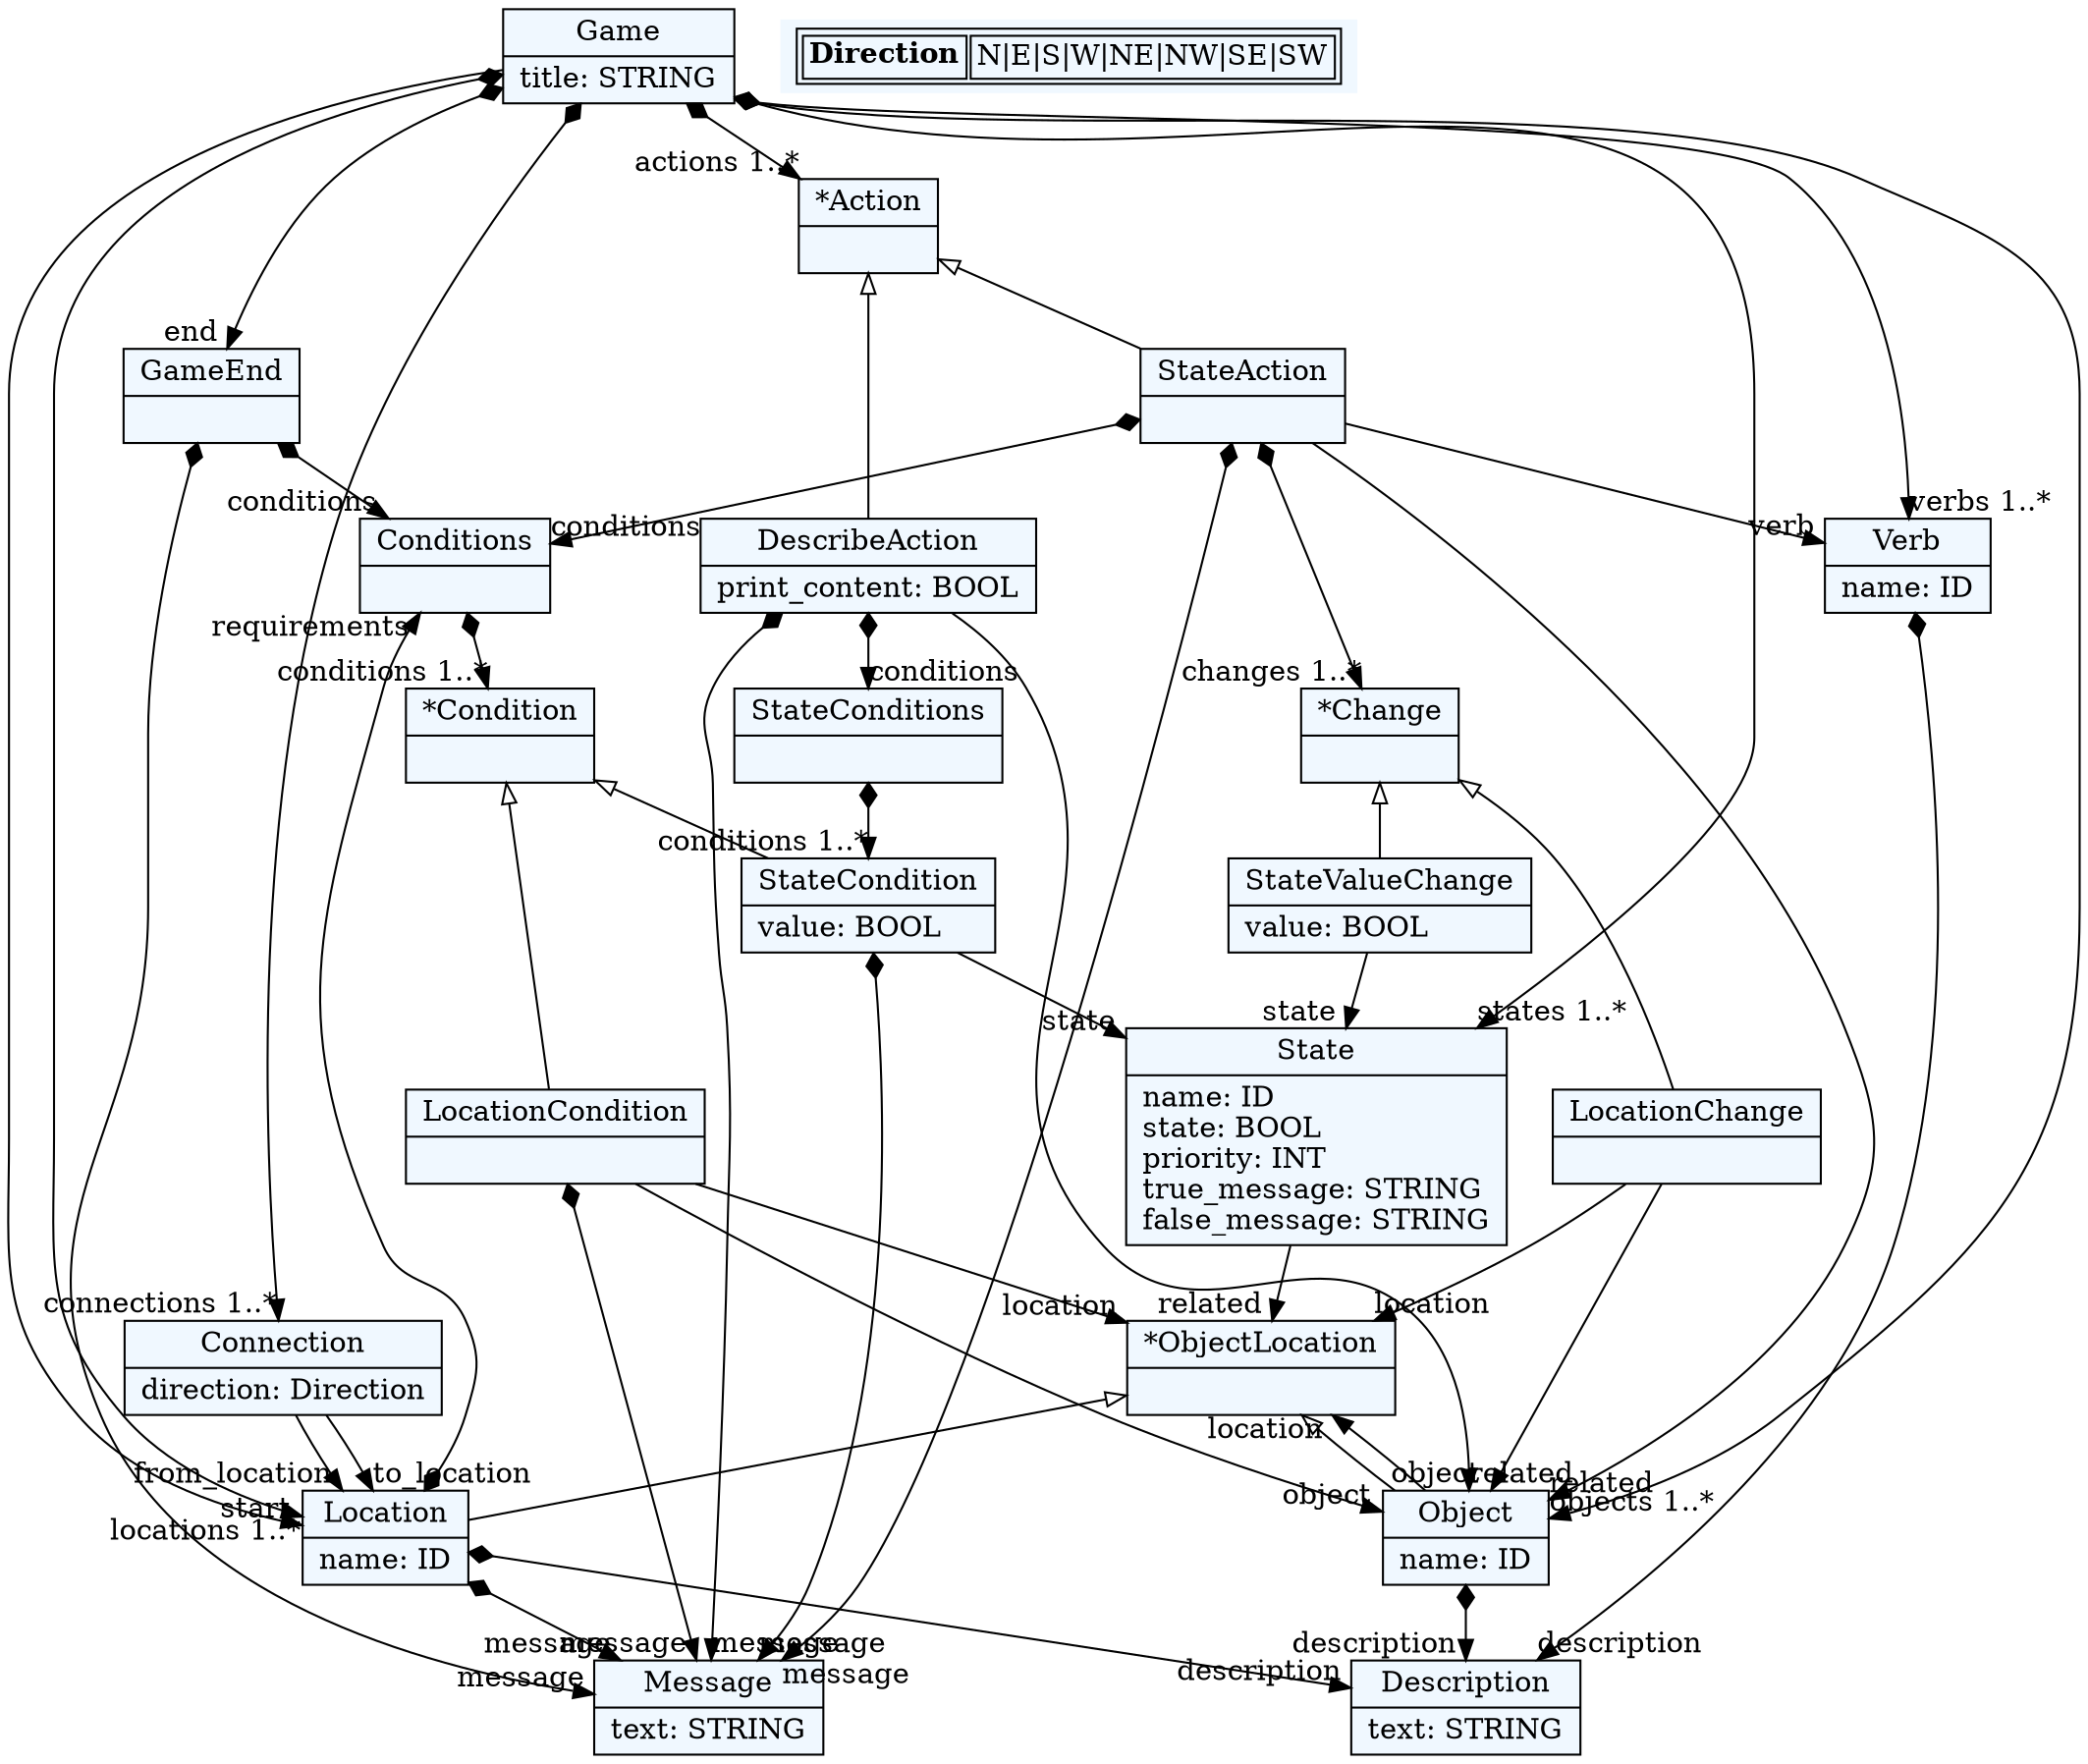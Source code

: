 
    digraph textX {
    fontname = "Bitstream Vera Sans"
    fontsize = 8
    node[
        shape=record,
        style=filled,
        fillcolor=aliceblue
    ]
    nodesep = 0.3
    edge[dir=black,arrowtail=empty]


1377779468512[ label="{Game|title: STRING\l}"]

1377779479840[ label="{GameEnd|}"]

1377779462848[ label="{Verb|name: ID\l}"]

1377779449632[ label="{Location|name: ID\l}"]

1377779484560[ label="{Conditions|}"]

1377779488336[ label="{StateConditions|}"]

1377779491168[ label="{*Condition|}"]

1377779493056[ label="{StateCondition|value: BOOL\l}"]

1377779494000[ label="{LocationCondition|}"]

1377779498720[ label="{*ObjectLocation|}"]

1377779501552[ label="{Connection|direction: Direction\l}"]

1377779474176[ label="{Object|name: ID\l}"]

1377779504384[ label="{State|name: ID\lstate: BOOL\lpriority: INT\ltrue_message: STRING\lfalse_message: STRING\l}"]

1377809852160[ label="{*Change|}"]

1377809849328[ label="{StateValueChange|value: BOOL\l}"]

1377809854992[ label="{LocationChange|}"]

1377809839888[ label="{*Action|}"]

1377809854048[ label="{StateAction|}"]

1377809857824[ label="{DescribeAction|print_content: BOOL\l}"]

1377809860656[ label="{Description|text: STRING\l}"]

1377809861600[ label="{Message|text: STRING\l}"]



1377779468512 -> 1377779449632[headlabel="start "]
1377779468512 -> 1377779479840[arrowtail=diamond, dir=both, headlabel="end "]
1377779468512 -> 1377779449632[arrowtail=diamond, dir=both, headlabel="locations 1..*"]
1377779468512 -> 1377779501552[arrowtail=diamond, dir=both, headlabel="connections 1..*"]
1377779468512 -> 1377779474176[arrowtail=diamond, dir=both, headlabel="objects 1..*"]
1377779468512 -> 1377779504384[arrowtail=diamond, dir=both, headlabel="states 1..*"]
1377779468512 -> 1377809839888[arrowtail=diamond, dir=both, headlabel="actions 1..*"]
1377779468512 -> 1377779462848[arrowtail=diamond, dir=both, headlabel="verbs 1..*"]
1377779479840 -> 1377779484560[arrowtail=diamond, dir=both, headlabel="conditions "]
1377779479840 -> 1377809861600[arrowtail=diamond, dir=both, headlabel="message "]
1377779462848 -> 1377809860656[arrowtail=diamond, dir=both, headlabel="description "]
1377779449632 -> 1377809860656[arrowtail=diamond, dir=both, headlabel="description "]
1377779449632 -> 1377779484560[arrowtail=diamond, dir=both, headlabel="requirements "]
1377779449632 -> 1377809861600[arrowtail=diamond, dir=both, headlabel="message "]
1377779484560 -> 1377779491168[arrowtail=diamond, dir=both, headlabel="conditions 1..*"]
1377779488336 -> 1377779493056[arrowtail=diamond, dir=both, headlabel="conditions 1..*"]
1377779491168 -> 1377779493056 [dir=back]
1377779491168 -> 1377779494000 [dir=back]
1377779493056 -> 1377779504384[headlabel="state "]
1377779493056 -> 1377809861600[arrowtail=diamond, dir=both, headlabel="message "]
1377779494000 -> 1377779474176[headlabel="object "]
1377779494000 -> 1377779498720[headlabel="location "]
1377779494000 -> 1377809861600[arrowtail=diamond, dir=both, headlabel="message "]
1377779498720 -> 1377779449632 [dir=back]
1377779498720 -> 1377779474176 [dir=back]
1377779501552 -> 1377779449632[headlabel="from_location "]
1377779501552 -> 1377779449632[headlabel="to_location "]
1377779474176 -> 1377809860656[arrowtail=diamond, dir=both, headlabel="description "]
1377779474176 -> 1377779498720[headlabel="location "]
1377779504384 -> 1377779498720[headlabel="related "]
1377809852160 -> 1377809849328 [dir=back]
1377809852160 -> 1377809854992 [dir=back]
1377809849328 -> 1377779504384[headlabel="state "]
1377809854992 -> 1377779474176[headlabel="object "]
1377809854992 -> 1377779498720[headlabel="location "]
1377809839888 -> 1377809854048 [dir=back]
1377809839888 -> 1377809857824 [dir=back]
1377809854048 -> 1377779462848[headlabel="verb "]
1377809854048 -> 1377779474176[headlabel="related "]
1377809854048 -> 1377779484560[arrowtail=diamond, dir=both, headlabel="conditions "]
1377809854048 -> 1377809852160[arrowtail=diamond, dir=both, headlabel="changes 1..*"]
1377809854048 -> 1377809861600[arrowtail=diamond, dir=both, headlabel="message "]
1377809857824 -> 1377779474176[headlabel="related "]
1377809857824 -> 1377779488336[arrowtail=diamond, dir=both, headlabel="conditions "]
1377809857824 -> 1377809861600[arrowtail=diamond, dir=both, headlabel="message "]
match_rules [ shape=plaintext, label=< <table>
	<tr>
		<td><b>Direction</b></td><td>N|E|S|W|NE|NW|SE|SW</td>
	</tr>
</table> >]


}
